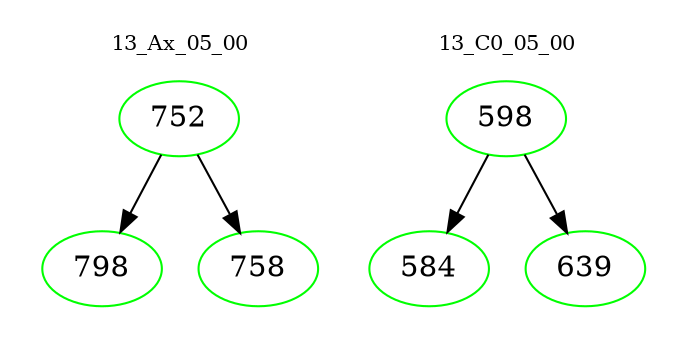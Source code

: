 digraph{
subgraph cluster_0 {
color = white
label = "13_Ax_05_00";
fontsize=10;
T0_752 [label="752", color="green"]
T0_752 -> T0_798 [color="black"]
T0_798 [label="798", color="green"]
T0_752 -> T0_758 [color="black"]
T0_758 [label="758", color="green"]
}
subgraph cluster_1 {
color = white
label = "13_C0_05_00";
fontsize=10;
T1_598 [label="598", color="green"]
T1_598 -> T1_584 [color="black"]
T1_584 [label="584", color="green"]
T1_598 -> T1_639 [color="black"]
T1_639 [label="639", color="green"]
}
}
